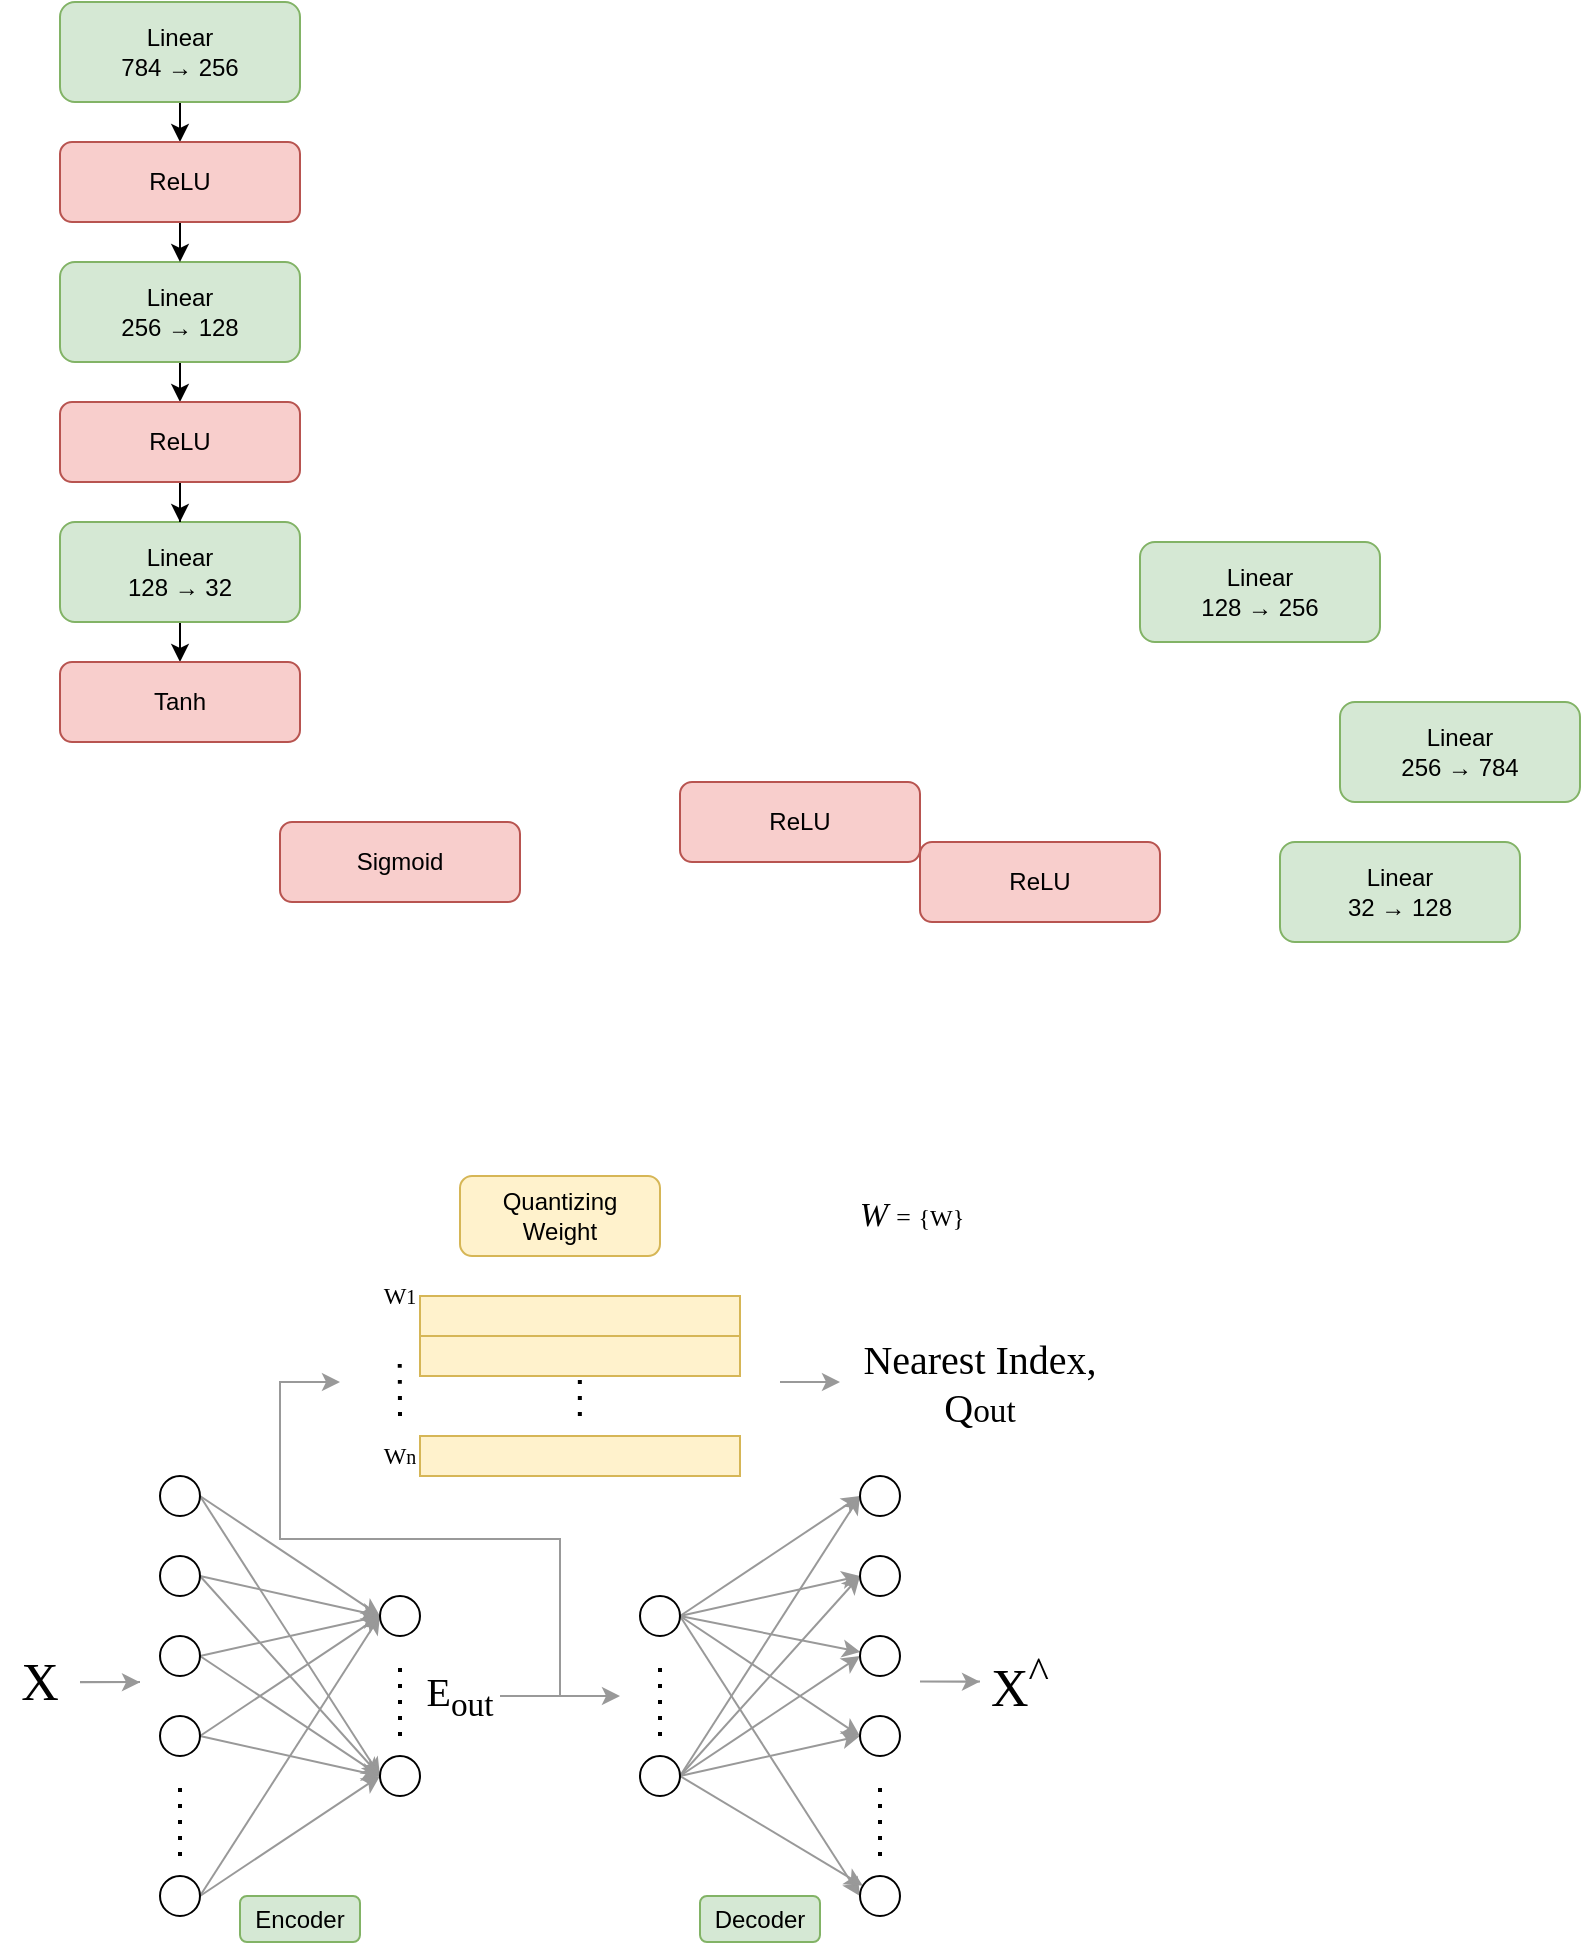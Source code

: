 <mxfile version="14.9.8" type="device"><diagram id="HwX6OvhcLCIy2UExSqQR" name="Page-1"><mxGraphModel dx="1697" dy="1055" grid="1" gridSize="10" guides="1" tooltips="1" connect="1" arrows="1" fold="1" page="1" pageScale="1" pageWidth="2336" pageHeight="1654" math="0" shadow="0"><root><mxCell id="0"/><mxCell id="1" parent="0"/><mxCell id="Rtq6HbtSUBpwFWCnabP0-12" style="edgeStyle=orthogonalEdgeStyle;rounded=0;orthogonalLoop=1;jettySize=auto;html=1;exitX=0.5;exitY=1;exitDx=0;exitDy=0;entryX=0.5;entryY=0;entryDx=0;entryDy=0;" parent="1" source="Rtq6HbtSUBpwFWCnabP0-1" target="Rtq6HbtSUBpwFWCnabP0-4" edge="1"><mxGeometry relative="1" as="geometry"/></mxCell><mxCell id="Rtq6HbtSUBpwFWCnabP0-1" value="Linear&lt;br&gt;784 → 256" style="rounded=1;whiteSpace=wrap;html=1;fillColor=#d5e8d4;strokeColor=#82b366;" parent="1" vertex="1"><mxGeometry x="280" y="90" width="120" height="50" as="geometry"/></mxCell><mxCell id="Rtq6HbtSUBpwFWCnabP0-14" style="edgeStyle=orthogonalEdgeStyle;rounded=0;orthogonalLoop=1;jettySize=auto;html=1;exitX=0.5;exitY=1;exitDx=0;exitDy=0;entryX=0.5;entryY=0;entryDx=0;entryDy=0;" parent="1" source="Rtq6HbtSUBpwFWCnabP0-2" target="Rtq6HbtSUBpwFWCnabP0-5" edge="1"><mxGeometry relative="1" as="geometry"/></mxCell><mxCell id="Rtq6HbtSUBpwFWCnabP0-2" value="Linear&lt;br&gt;256 → 128" style="rounded=1;whiteSpace=wrap;html=1;fillColor=#d5e8d4;strokeColor=#82b366;" parent="1" vertex="1"><mxGeometry x="280" y="220" width="120" height="50" as="geometry"/></mxCell><mxCell id="Rtq6HbtSUBpwFWCnabP0-16" style="edgeStyle=orthogonalEdgeStyle;rounded=0;orthogonalLoop=1;jettySize=auto;html=1;exitX=0.5;exitY=1;exitDx=0;exitDy=0;entryX=0.5;entryY=0;entryDx=0;entryDy=0;" parent="1" source="Rtq6HbtSUBpwFWCnabP0-3" target="Rtq6HbtSUBpwFWCnabP0-6" edge="1"><mxGeometry relative="1" as="geometry"/></mxCell><mxCell id="Rtq6HbtSUBpwFWCnabP0-3" value="Linear&lt;br&gt;128 → 32" style="rounded=1;whiteSpace=wrap;html=1;fillColor=#d5e8d4;strokeColor=#82b366;" parent="1" vertex="1"><mxGeometry x="280" y="350" width="120" height="50" as="geometry"/></mxCell><mxCell id="Rtq6HbtSUBpwFWCnabP0-13" style="edgeStyle=orthogonalEdgeStyle;rounded=0;orthogonalLoop=1;jettySize=auto;html=1;exitX=0.5;exitY=1;exitDx=0;exitDy=0;entryX=0.5;entryY=0;entryDx=0;entryDy=0;" parent="1" source="Rtq6HbtSUBpwFWCnabP0-4" target="Rtq6HbtSUBpwFWCnabP0-2" edge="1"><mxGeometry relative="1" as="geometry"/></mxCell><mxCell id="Rtq6HbtSUBpwFWCnabP0-4" value="ReLU" style="rounded=1;whiteSpace=wrap;html=1;fillColor=#f8cecc;strokeColor=#b85450;" parent="1" vertex="1"><mxGeometry x="280" y="160" width="120" height="40" as="geometry"/></mxCell><mxCell id="Rtq6HbtSUBpwFWCnabP0-15" style="edgeStyle=orthogonalEdgeStyle;rounded=0;orthogonalLoop=1;jettySize=auto;html=1;exitX=0.5;exitY=1;exitDx=0;exitDy=0;" parent="1" source="Rtq6HbtSUBpwFWCnabP0-5" target="Rtq6HbtSUBpwFWCnabP0-3" edge="1"><mxGeometry relative="1" as="geometry"/></mxCell><mxCell id="Rtq6HbtSUBpwFWCnabP0-5" value="ReLU" style="rounded=1;whiteSpace=wrap;html=1;fillColor=#f8cecc;strokeColor=#b85450;" parent="1" vertex="1"><mxGeometry x="280" y="290" width="120" height="40" as="geometry"/></mxCell><mxCell id="Rtq6HbtSUBpwFWCnabP0-6" value="Tanh" style="rounded=1;whiteSpace=wrap;html=1;fillColor=#f8cecc;strokeColor=#b85450;" parent="1" vertex="1"><mxGeometry x="280" y="420" width="120" height="40" as="geometry"/></mxCell><mxCell id="Rtq6HbtSUBpwFWCnabP0-7" value="Sigmoid" style="rounded=1;whiteSpace=wrap;html=1;fillColor=#f8cecc;strokeColor=#b85450;" parent="1" vertex="1"><mxGeometry x="390" y="500" width="120" height="40" as="geometry"/></mxCell><mxCell id="Rtq6HbtSUBpwFWCnabP0-8" value="ReLU" style="rounded=1;whiteSpace=wrap;html=1;fillColor=#f8cecc;strokeColor=#b85450;" parent="1" vertex="1"><mxGeometry x="590" y="480" width="120" height="40" as="geometry"/></mxCell><mxCell id="Rtq6HbtSUBpwFWCnabP0-9" value="ReLU" style="rounded=1;whiteSpace=wrap;html=1;fillColor=#f8cecc;strokeColor=#b85450;" parent="1" vertex="1"><mxGeometry x="710" y="510" width="120" height="40" as="geometry"/></mxCell><mxCell id="Rtq6HbtSUBpwFWCnabP0-17" value="Linear&lt;br&gt;32 → 128" style="rounded=1;whiteSpace=wrap;html=1;fillColor=#d5e8d4;strokeColor=#82b366;" parent="1" vertex="1"><mxGeometry x="890" y="510" width="120" height="50" as="geometry"/></mxCell><mxCell id="Rtq6HbtSUBpwFWCnabP0-18" value="Linear&lt;br&gt;256 → 784" style="rounded=1;whiteSpace=wrap;html=1;fillColor=#d5e8d4;strokeColor=#82b366;" parent="1" vertex="1"><mxGeometry x="920" y="440" width="120" height="50" as="geometry"/></mxCell><mxCell id="Rtq6HbtSUBpwFWCnabP0-19" value="Linear&lt;br&gt;128 → 256" style="rounded=1;whiteSpace=wrap;html=1;fillColor=#d5e8d4;strokeColor=#82b366;" parent="1" vertex="1"><mxGeometry x="820" y="360" width="120" height="50" as="geometry"/></mxCell><mxCell id="75VaLgMU8GaFyBXwdcmE-16" style="rounded=0;orthogonalLoop=1;jettySize=auto;html=1;exitX=1;exitY=0.5;exitDx=0;exitDy=0;entryX=0;entryY=0.5;entryDx=0;entryDy=0;strokeColor=#999999;" edge="1" parent="1" source="75VaLgMU8GaFyBXwdcmE-2" target="75VaLgMU8GaFyBXwdcmE-11"><mxGeometry relative="1" as="geometry"/></mxCell><mxCell id="75VaLgMU8GaFyBXwdcmE-21" style="edgeStyle=none;rounded=0;orthogonalLoop=1;jettySize=auto;html=1;exitX=1;exitY=0.5;exitDx=0;exitDy=0;entryX=0;entryY=0.5;entryDx=0;entryDy=0;strokeColor=#999999;" edge="1" parent="1" source="75VaLgMU8GaFyBXwdcmE-2" target="75VaLgMU8GaFyBXwdcmE-13"><mxGeometry relative="1" as="geometry"/></mxCell><mxCell id="75VaLgMU8GaFyBXwdcmE-2" value="" style="ellipse;whiteSpace=wrap;html=1;aspect=fixed;" vertex="1" parent="1"><mxGeometry x="330" y="827" width="20" height="20" as="geometry"/></mxCell><mxCell id="75VaLgMU8GaFyBXwdcmE-17" style="edgeStyle=none;rounded=0;orthogonalLoop=1;jettySize=auto;html=1;exitX=1;exitY=0.5;exitDx=0;exitDy=0;entryX=0;entryY=0.5;entryDx=0;entryDy=0;strokeColor=#999999;" edge="1" parent="1" source="75VaLgMU8GaFyBXwdcmE-3" target="75VaLgMU8GaFyBXwdcmE-11"><mxGeometry relative="1" as="geometry"/></mxCell><mxCell id="75VaLgMU8GaFyBXwdcmE-22" style="edgeStyle=none;rounded=0;orthogonalLoop=1;jettySize=auto;html=1;exitX=1;exitY=0.5;exitDx=0;exitDy=0;strokeColor=#999999;" edge="1" parent="1" source="75VaLgMU8GaFyBXwdcmE-3"><mxGeometry relative="1" as="geometry"><mxPoint x="440" y="977" as="targetPoint"/></mxGeometry></mxCell><mxCell id="75VaLgMU8GaFyBXwdcmE-3" value="" style="ellipse;whiteSpace=wrap;html=1;aspect=fixed;" vertex="1" parent="1"><mxGeometry x="330" y="867" width="20" height="20" as="geometry"/></mxCell><mxCell id="75VaLgMU8GaFyBXwdcmE-18" style="edgeStyle=none;rounded=0;orthogonalLoop=1;jettySize=auto;html=1;exitX=1;exitY=0.5;exitDx=0;exitDy=0;strokeColor=#999999;" edge="1" parent="1" source="75VaLgMU8GaFyBXwdcmE-4"><mxGeometry relative="1" as="geometry"><mxPoint x="440" y="897" as="targetPoint"/></mxGeometry></mxCell><mxCell id="75VaLgMU8GaFyBXwdcmE-23" style="edgeStyle=none;rounded=0;orthogonalLoop=1;jettySize=auto;html=1;exitX=1;exitY=0.5;exitDx=0;exitDy=0;strokeColor=#999999;" edge="1" parent="1" source="75VaLgMU8GaFyBXwdcmE-4"><mxGeometry relative="1" as="geometry"><mxPoint x="440" y="977" as="targetPoint"/></mxGeometry></mxCell><mxCell id="75VaLgMU8GaFyBXwdcmE-4" value="" style="ellipse;whiteSpace=wrap;html=1;aspect=fixed;" vertex="1" parent="1"><mxGeometry x="330" y="907" width="20" height="20" as="geometry"/></mxCell><mxCell id="75VaLgMU8GaFyBXwdcmE-20" style="edgeStyle=none;rounded=0;orthogonalLoop=1;jettySize=auto;html=1;exitX=1;exitY=0.5;exitDx=0;exitDy=0;strokeColor=#999999;" edge="1" parent="1" source="75VaLgMU8GaFyBXwdcmE-5"><mxGeometry relative="1" as="geometry"><mxPoint x="440" y="897" as="targetPoint"/></mxGeometry></mxCell><mxCell id="75VaLgMU8GaFyBXwdcmE-25" style="edgeStyle=none;rounded=0;orthogonalLoop=1;jettySize=auto;html=1;exitX=1;exitY=0.5;exitDx=0;exitDy=0;strokeColor=#999999;" edge="1" parent="1" source="75VaLgMU8GaFyBXwdcmE-5"><mxGeometry relative="1" as="geometry"><mxPoint x="440" y="977" as="targetPoint"/></mxGeometry></mxCell><mxCell id="75VaLgMU8GaFyBXwdcmE-5" value="" style="ellipse;whiteSpace=wrap;html=1;aspect=fixed;" vertex="1" parent="1"><mxGeometry x="330" y="1027" width="20" height="20" as="geometry"/></mxCell><mxCell id="75VaLgMU8GaFyBXwdcmE-8" value="" style="endArrow=none;dashed=1;html=1;dashPattern=1 3;strokeWidth=2;" edge="1" parent="1"><mxGeometry width="50" height="50" relative="1" as="geometry"><mxPoint x="340" y="1017" as="sourcePoint"/><mxPoint x="340" y="977" as="targetPoint"/></mxGeometry></mxCell><mxCell id="75VaLgMU8GaFyBXwdcmE-19" style="edgeStyle=none;rounded=0;orthogonalLoop=1;jettySize=auto;html=1;exitX=1;exitY=0.5;exitDx=0;exitDy=0;strokeColor=#999999;" edge="1" parent="1" source="75VaLgMU8GaFyBXwdcmE-9"><mxGeometry relative="1" as="geometry"><mxPoint x="440" y="897" as="targetPoint"/></mxGeometry></mxCell><mxCell id="75VaLgMU8GaFyBXwdcmE-24" style="edgeStyle=none;rounded=0;orthogonalLoop=1;jettySize=auto;html=1;exitX=1;exitY=0.5;exitDx=0;exitDy=0;entryX=0;entryY=0.5;entryDx=0;entryDy=0;strokeColor=#999999;" edge="1" parent="1" source="75VaLgMU8GaFyBXwdcmE-9" target="75VaLgMU8GaFyBXwdcmE-13"><mxGeometry relative="1" as="geometry"/></mxCell><mxCell id="75VaLgMU8GaFyBXwdcmE-9" value="" style="ellipse;whiteSpace=wrap;html=1;aspect=fixed;" vertex="1" parent="1"><mxGeometry x="330" y="947" width="20" height="20" as="geometry"/></mxCell><mxCell id="75VaLgMU8GaFyBXwdcmE-11" value="" style="ellipse;whiteSpace=wrap;html=1;aspect=fixed;" vertex="1" parent="1"><mxGeometry x="440" y="887" width="20" height="20" as="geometry"/></mxCell><mxCell id="75VaLgMU8GaFyBXwdcmE-13" value="" style="ellipse;whiteSpace=wrap;html=1;aspect=fixed;" vertex="1" parent="1"><mxGeometry x="440" y="967" width="20" height="20" as="geometry"/></mxCell><mxCell id="75VaLgMU8GaFyBXwdcmE-14" value="" style="endArrow=none;dashed=1;html=1;dashPattern=1 3;strokeWidth=2;" edge="1" parent="1"><mxGeometry width="50" height="50" relative="1" as="geometry"><mxPoint x="450" y="957" as="sourcePoint"/><mxPoint x="450" y="917" as="targetPoint"/></mxGeometry></mxCell><mxCell id="75VaLgMU8GaFyBXwdcmE-46" style="edgeStyle=none;rounded=0;orthogonalLoop=1;jettySize=auto;html=1;exitX=1;exitY=0.5;exitDx=0;exitDy=0;entryX=0;entryY=0.5;entryDx=0;entryDy=0;strokeColor=#999999;" edge="1" parent="1" source="75VaLgMU8GaFyBXwdcmE-30" target="75VaLgMU8GaFyBXwdcmE-40"><mxGeometry relative="1" as="geometry"/></mxCell><mxCell id="75VaLgMU8GaFyBXwdcmE-47" style="edgeStyle=none;rounded=0;orthogonalLoop=1;jettySize=auto;html=1;exitX=1;exitY=0.5;exitDx=0;exitDy=0;entryX=0;entryY=0.5;entryDx=0;entryDy=0;strokeColor=#999999;" edge="1" parent="1" source="75VaLgMU8GaFyBXwdcmE-30" target="75VaLgMU8GaFyBXwdcmE-41"><mxGeometry relative="1" as="geometry"/></mxCell><mxCell id="75VaLgMU8GaFyBXwdcmE-48" style="edgeStyle=none;rounded=0;orthogonalLoop=1;jettySize=auto;html=1;exitX=1;exitY=0.5;exitDx=0;exitDy=0;strokeColor=#999999;" edge="1" parent="1" source="75VaLgMU8GaFyBXwdcmE-30" target="75VaLgMU8GaFyBXwdcmE-42"><mxGeometry relative="1" as="geometry"/></mxCell><mxCell id="75VaLgMU8GaFyBXwdcmE-49" style="edgeStyle=none;rounded=0;orthogonalLoop=1;jettySize=auto;html=1;exitX=1;exitY=0.5;exitDx=0;exitDy=0;entryX=0;entryY=0.5;entryDx=0;entryDy=0;strokeColor=#999999;" edge="1" parent="1" source="75VaLgMU8GaFyBXwdcmE-30" target="75VaLgMU8GaFyBXwdcmE-45"><mxGeometry relative="1" as="geometry"/></mxCell><mxCell id="75VaLgMU8GaFyBXwdcmE-50" style="edgeStyle=none;rounded=0;orthogonalLoop=1;jettySize=auto;html=1;exitX=1;exitY=0.5;exitDx=0;exitDy=0;entryX=0;entryY=0.5;entryDx=0;entryDy=0;strokeColor=#999999;" edge="1" parent="1" source="75VaLgMU8GaFyBXwdcmE-30" target="75VaLgMU8GaFyBXwdcmE-43"><mxGeometry relative="1" as="geometry"/></mxCell><mxCell id="75VaLgMU8GaFyBXwdcmE-30" value="" style="ellipse;whiteSpace=wrap;html=1;aspect=fixed;" vertex="1" parent="1"><mxGeometry x="570" y="887" width="20" height="20" as="geometry"/></mxCell><mxCell id="75VaLgMU8GaFyBXwdcmE-51" style="edgeStyle=none;rounded=0;orthogonalLoop=1;jettySize=auto;html=1;exitX=1;exitY=0.5;exitDx=0;exitDy=0;entryX=0;entryY=0.5;entryDx=0;entryDy=0;strokeColor=#999999;" edge="1" parent="1" source="75VaLgMU8GaFyBXwdcmE-31" target="75VaLgMU8GaFyBXwdcmE-40"><mxGeometry relative="1" as="geometry"/></mxCell><mxCell id="75VaLgMU8GaFyBXwdcmE-52" style="edgeStyle=none;rounded=0;orthogonalLoop=1;jettySize=auto;html=1;exitX=1;exitY=0.5;exitDx=0;exitDy=0;entryX=0;entryY=0.5;entryDx=0;entryDy=0;strokeColor=#999999;" edge="1" parent="1" source="75VaLgMU8GaFyBXwdcmE-31" target="75VaLgMU8GaFyBXwdcmE-41"><mxGeometry relative="1" as="geometry"/></mxCell><mxCell id="75VaLgMU8GaFyBXwdcmE-53" style="edgeStyle=none;rounded=0;orthogonalLoop=1;jettySize=auto;html=1;exitX=1;exitY=0.5;exitDx=0;exitDy=0;entryX=0;entryY=0.5;entryDx=0;entryDy=0;strokeColor=#999999;" edge="1" parent="1" source="75VaLgMU8GaFyBXwdcmE-31" target="75VaLgMU8GaFyBXwdcmE-42"><mxGeometry relative="1" as="geometry"/></mxCell><mxCell id="75VaLgMU8GaFyBXwdcmE-54" style="edgeStyle=none;rounded=0;orthogonalLoop=1;jettySize=auto;html=1;exitX=1;exitY=0.5;exitDx=0;exitDy=0;entryX=0;entryY=0.5;entryDx=0;entryDy=0;strokeColor=#999999;" edge="1" parent="1" source="75VaLgMU8GaFyBXwdcmE-31" target="75VaLgMU8GaFyBXwdcmE-45"><mxGeometry relative="1" as="geometry"/></mxCell><mxCell id="75VaLgMU8GaFyBXwdcmE-55" style="edgeStyle=none;rounded=0;orthogonalLoop=1;jettySize=auto;html=1;exitX=1;exitY=0.5;exitDx=0;exitDy=0;strokeColor=#999999;" edge="1" parent="1" source="75VaLgMU8GaFyBXwdcmE-31" target="75VaLgMU8GaFyBXwdcmE-43"><mxGeometry relative="1" as="geometry"/></mxCell><mxCell id="75VaLgMU8GaFyBXwdcmE-31" value="" style="ellipse;whiteSpace=wrap;html=1;aspect=fixed;" vertex="1" parent="1"><mxGeometry x="570" y="967" width="20" height="20" as="geometry"/></mxCell><mxCell id="75VaLgMU8GaFyBXwdcmE-32" value="" style="endArrow=none;dashed=1;html=1;dashPattern=1 3;strokeWidth=2;" edge="1" parent="1"><mxGeometry width="50" height="50" relative="1" as="geometry"><mxPoint x="580" y="957" as="sourcePoint"/><mxPoint x="580" y="917" as="targetPoint"/></mxGeometry></mxCell><mxCell id="75VaLgMU8GaFyBXwdcmE-40" value="" style="ellipse;whiteSpace=wrap;html=1;aspect=fixed;" vertex="1" parent="1"><mxGeometry x="680" y="827" width="20" height="20" as="geometry"/></mxCell><mxCell id="75VaLgMU8GaFyBXwdcmE-41" value="" style="ellipse;whiteSpace=wrap;html=1;aspect=fixed;" vertex="1" parent="1"><mxGeometry x="680" y="867" width="20" height="20" as="geometry"/></mxCell><mxCell id="75VaLgMU8GaFyBXwdcmE-42" value="" style="ellipse;whiteSpace=wrap;html=1;aspect=fixed;" vertex="1" parent="1"><mxGeometry x="680" y="907" width="20" height="20" as="geometry"/></mxCell><mxCell id="75VaLgMU8GaFyBXwdcmE-43" value="" style="ellipse;whiteSpace=wrap;html=1;aspect=fixed;" vertex="1" parent="1"><mxGeometry x="680" y="1027" width="20" height="20" as="geometry"/></mxCell><mxCell id="75VaLgMU8GaFyBXwdcmE-44" value="" style="endArrow=none;dashed=1;html=1;dashPattern=1 3;strokeWidth=2;" edge="1" parent="1"><mxGeometry width="50" height="50" relative="1" as="geometry"><mxPoint x="690" y="1017" as="sourcePoint"/><mxPoint x="690" y="977" as="targetPoint"/></mxGeometry></mxCell><mxCell id="75VaLgMU8GaFyBXwdcmE-45" value="" style="ellipse;whiteSpace=wrap;html=1;aspect=fixed;" vertex="1" parent="1"><mxGeometry x="680" y="947" width="20" height="20" as="geometry"/></mxCell><mxCell id="75VaLgMU8GaFyBXwdcmE-56" value="Encoder" style="rounded=1;whiteSpace=wrap;html=1;fillColor=#d5e8d4;strokeColor=#82b366;" vertex="1" parent="1"><mxGeometry x="370" y="1037" width="60" height="23" as="geometry"/></mxCell><mxCell id="75VaLgMU8GaFyBXwdcmE-57" value="Decoder" style="rounded=1;whiteSpace=wrap;html=1;fillColor=#d5e8d4;strokeColor=#82b366;" vertex="1" parent="1"><mxGeometry x="600" y="1037" width="60" height="23" as="geometry"/></mxCell><mxCell id="75VaLgMU8GaFyBXwdcmE-63" value="" style="rounded=0;whiteSpace=wrap;html=1;fillColor=#fff2cc;strokeColor=#d6b656;" vertex="1" parent="1"><mxGeometry x="460" y="737" width="160" height="20" as="geometry"/></mxCell><mxCell id="75VaLgMU8GaFyBXwdcmE-64" value="" style="rounded=0;whiteSpace=wrap;html=1;fillColor=#fff2cc;strokeColor=#d6b656;" vertex="1" parent="1"><mxGeometry x="460" y="757" width="160" height="20" as="geometry"/></mxCell><mxCell id="75VaLgMU8GaFyBXwdcmE-66" value="" style="rounded=0;whiteSpace=wrap;html=1;fillColor=#fff2cc;strokeColor=#d6b656;" vertex="1" parent="1"><mxGeometry x="460" y="807" width="160" height="20" as="geometry"/></mxCell><mxCell id="75VaLgMU8GaFyBXwdcmE-67" value="" style="endArrow=none;dashed=1;html=1;dashPattern=1 3;strokeWidth=2;" edge="1" parent="1"><mxGeometry width="50" height="50" relative="1" as="geometry"><mxPoint x="539.92" y="797" as="sourcePoint"/><mxPoint x="539.92" y="777" as="targetPoint"/></mxGeometry></mxCell><mxCell id="75VaLgMU8GaFyBXwdcmE-70" value="Quantizing&lt;br&gt;Weight" style="rounded=1;whiteSpace=wrap;html=1;fillColor=#fff2cc;strokeColor=#d6b656;" vertex="1" parent="1"><mxGeometry x="480" y="677" width="100" height="40" as="geometry"/></mxCell><mxCell id="75VaLgMU8GaFyBXwdcmE-74" value="&lt;font face=&quot;Georgia&quot;&gt;&lt;span style=&quot;font-size: 26px&quot;&gt;X&lt;sup&gt;^&lt;/sup&gt;&lt;/span&gt;&lt;/font&gt;" style="text;html=1;strokeColor=none;fillColor=none;align=center;verticalAlign=middle;whiteSpace=wrap;rounded=0;" vertex="1" parent="1"><mxGeometry x="740" y="920" width="40" height="20" as="geometry"/></mxCell><mxCell id="75VaLgMU8GaFyBXwdcmE-85" style="edgeStyle=entityRelationEdgeStyle;rounded=0;orthogonalLoop=1;jettySize=auto;html=1;exitX=1;exitY=0.5;exitDx=0;exitDy=0;strokeColor=#999999;" edge="1" parent="1" source="75VaLgMU8GaFyBXwdcmE-76"><mxGeometry relative="1" as="geometry"><mxPoint x="320" y="930.143" as="targetPoint"/></mxGeometry></mxCell><mxCell id="75VaLgMU8GaFyBXwdcmE-76" value="&lt;font face=&quot;Georgia&quot;&gt;&lt;span style=&quot;font-size: 26px&quot;&gt;X&lt;/span&gt;&lt;/font&gt;" style="text;html=1;strokeColor=none;fillColor=none;align=center;verticalAlign=middle;whiteSpace=wrap;rounded=0;" vertex="1" parent="1"><mxGeometry x="250" y="920" width="40" height="20" as="geometry"/></mxCell><mxCell id="75VaLgMU8GaFyBXwdcmE-77" value="&lt;font face=&quot;Georgia&quot;&gt;W&lt;span style=&quot;font-size: 10px&quot;&gt;1&lt;/span&gt;&lt;/font&gt;" style="text;html=1;strokeColor=none;fillColor=none;align=center;verticalAlign=middle;whiteSpace=wrap;rounded=0;" vertex="1" parent="1"><mxGeometry x="430" y="727" width="40" height="20" as="geometry"/></mxCell><mxCell id="75VaLgMU8GaFyBXwdcmE-78" value="&lt;font face=&quot;Georgia&quot;&gt;W&lt;span style=&quot;font-size: 10px&quot;&gt;n&lt;/span&gt;&lt;/font&gt;" style="text;html=1;strokeColor=none;fillColor=none;align=center;verticalAlign=middle;whiteSpace=wrap;rounded=0;" vertex="1" parent="1"><mxGeometry x="430" y="807" width="40" height="20" as="geometry"/></mxCell><mxCell id="75VaLgMU8GaFyBXwdcmE-80" value="" style="endArrow=none;dashed=1;html=1;dashPattern=1 3;strokeWidth=2;" edge="1" parent="1"><mxGeometry width="50" height="50" relative="1" as="geometry"><mxPoint x="450" y="797" as="sourcePoint"/><mxPoint x="449.83" y="767" as="targetPoint"/><Array as="points"><mxPoint x="449.91" y="777"/></Array></mxGeometry></mxCell><mxCell id="75VaLgMU8GaFyBXwdcmE-82" style="edgeStyle=entityRelationEdgeStyle;rounded=0;orthogonalLoop=1;jettySize=auto;html=1;exitX=1;exitY=0.5;exitDx=0;exitDy=0;strokeColor=#999999;elbow=vertical;" edge="1" parent="1" source="75VaLgMU8GaFyBXwdcmE-81"><mxGeometry relative="1" as="geometry"><mxPoint x="420" y="780" as="targetPoint"/></mxGeometry></mxCell><mxCell id="75VaLgMU8GaFyBXwdcmE-83" style="edgeStyle=entityRelationEdgeStyle;rounded=0;orthogonalLoop=1;jettySize=auto;html=1;exitX=1;exitY=0.5;exitDx=0;exitDy=0;strokeColor=#999999;" edge="1" parent="1" source="75VaLgMU8GaFyBXwdcmE-81"><mxGeometry relative="1" as="geometry"><mxPoint x="560" y="937" as="targetPoint"/></mxGeometry></mxCell><mxCell id="75VaLgMU8GaFyBXwdcmE-81" value="&lt;font face=&quot;Georgia&quot; style=&quot;font-size: 20px&quot;&gt;E&lt;sub&gt;out&lt;/sub&gt;&lt;/font&gt;" style="text;html=1;strokeColor=none;fillColor=none;align=center;verticalAlign=middle;whiteSpace=wrap;rounded=0;" vertex="1" parent="1"><mxGeometry x="460" y="927" width="40" height="20" as="geometry"/></mxCell><mxCell id="75VaLgMU8GaFyBXwdcmE-86" style="edgeStyle=entityRelationEdgeStyle;rounded=0;orthogonalLoop=1;jettySize=auto;html=1;exitX=1;exitY=0.5;exitDx=0;exitDy=0;strokeColor=#999999;" edge="1" parent="1"><mxGeometry relative="1" as="geometry"><mxPoint x="740" y="929.853" as="targetPoint"/><mxPoint x="710" y="929.71" as="sourcePoint"/></mxGeometry></mxCell><mxCell id="75VaLgMU8GaFyBXwdcmE-87" value="" style="endArrow=classic;html=1;strokeColor=#999999;" edge="1" parent="1"><mxGeometry width="50" height="50" relative="1" as="geometry"><mxPoint x="640" y="780" as="sourcePoint"/><mxPoint x="670" y="780" as="targetPoint"/></mxGeometry></mxCell><mxCell id="75VaLgMU8GaFyBXwdcmE-88" value="&lt;font face=&quot;Georgia&quot; style=&quot;font-size: 20px&quot;&gt;Nearest Index,&lt;br&gt;&lt;/font&gt;&lt;font face=&quot;Georgia&quot; style=&quot;font-size: 20px&quot;&gt;Q&lt;/font&gt;&lt;font face=&quot;Georgia&quot; style=&quot;font-size: 16.667px&quot;&gt;out&lt;/font&gt;" style="text;html=1;strokeColor=none;fillColor=none;align=center;verticalAlign=middle;whiteSpace=wrap;rounded=0;" vertex="1" parent="1"><mxGeometry x="660" y="770" width="160" height="20" as="geometry"/></mxCell><mxCell id="75VaLgMU8GaFyBXwdcmE-100" value="&lt;font face=&quot;Georgia&quot;&gt;&lt;i&gt;&lt;font style=&quot;font-size: 17px&quot;&gt;W&lt;/font&gt;&lt;span style=&quot;font-size: 13px&quot;&gt; = &lt;/span&gt;&lt;/i&gt;{W}&lt;/font&gt;" style="text;html=1;strokeColor=none;fillColor=none;align=center;verticalAlign=middle;whiteSpace=wrap;rounded=0;" vertex="1" parent="1"><mxGeometry x="611" y="687" width="190" height="20" as="geometry"/></mxCell></root></mxGraphModel></diagram></mxfile>